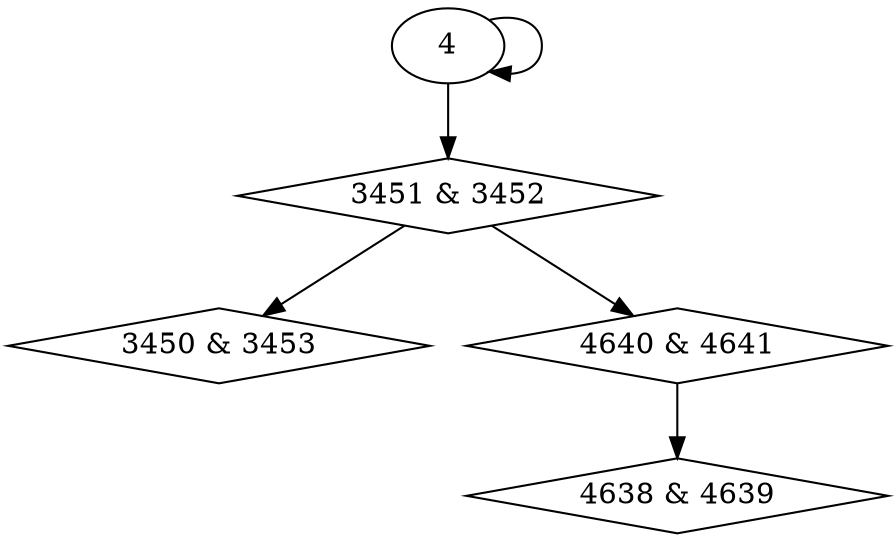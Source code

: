 digraph {
0 [label = "3450 & 3453", shape = diamond];
1 [label = "3451 & 3452", shape = diamond];
2 [label = "4638 & 4639", shape = diamond];
3 [label = "4640 & 4641", shape = diamond];
1 -> 0;
4 -> 1;
3 -> 2;
1 -> 3;
4 -> 4;
}
